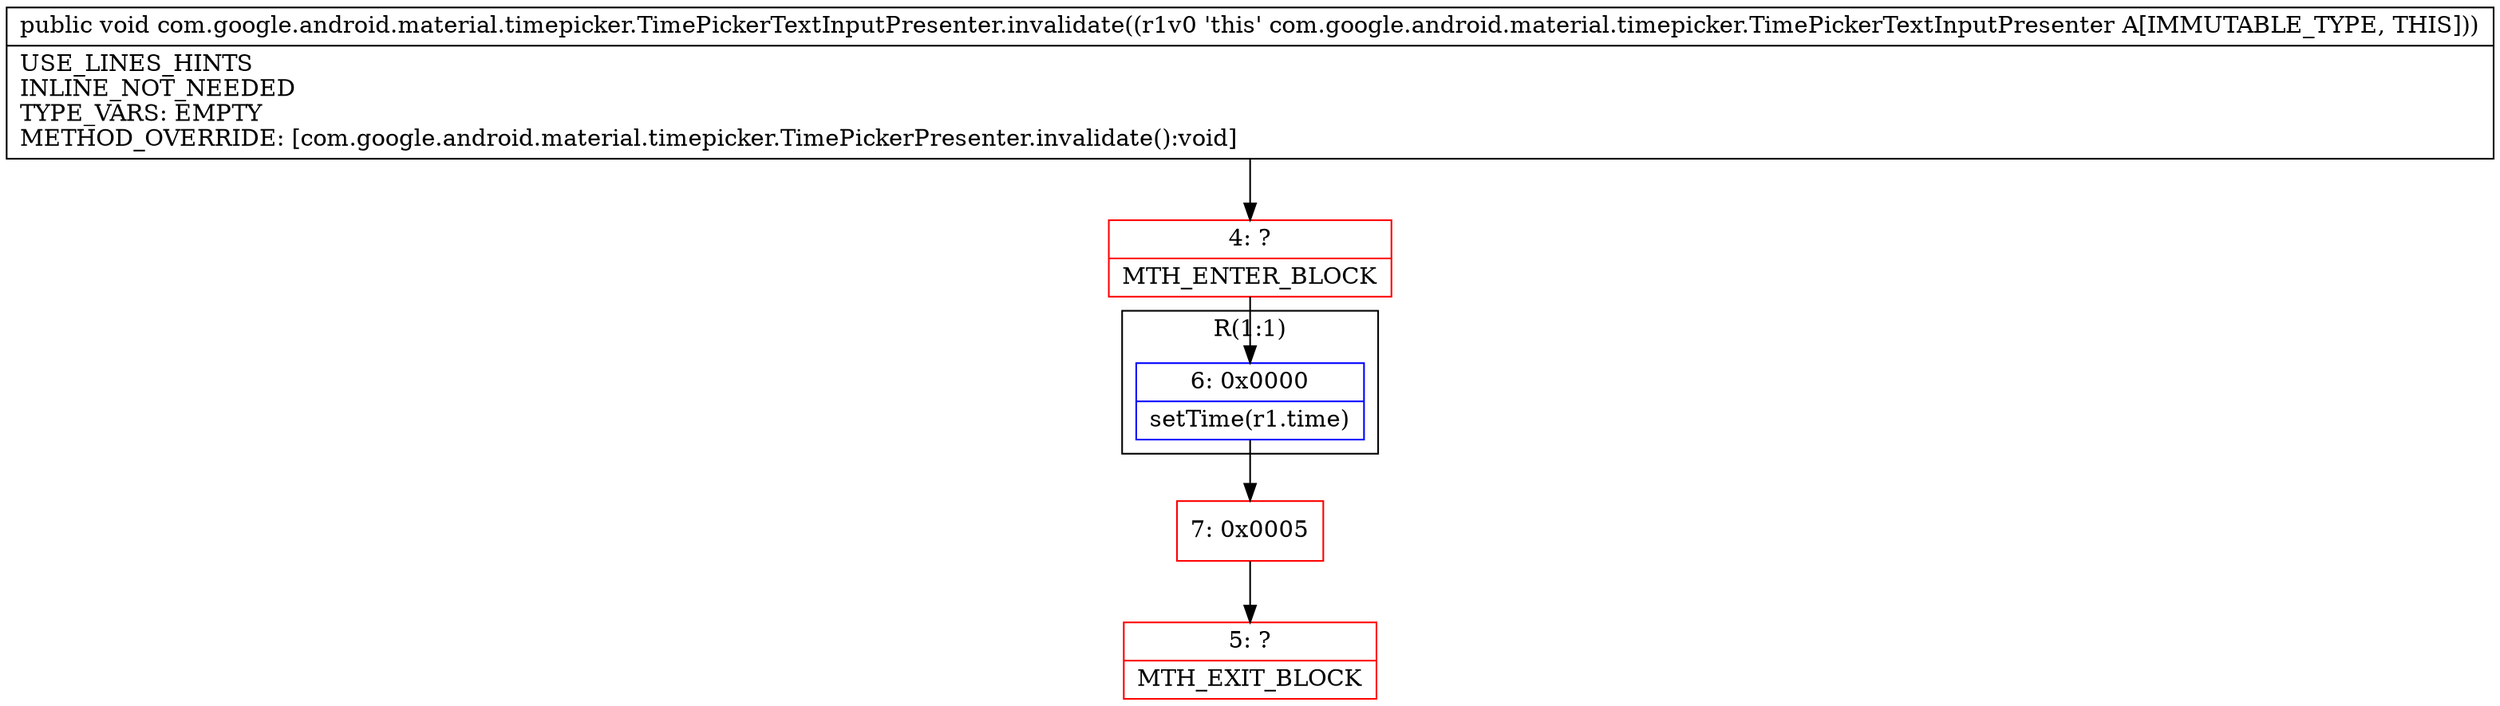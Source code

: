 digraph "CFG forcom.google.android.material.timepicker.TimePickerTextInputPresenter.invalidate()V" {
subgraph cluster_Region_1875684009 {
label = "R(1:1)";
node [shape=record,color=blue];
Node_6 [shape=record,label="{6\:\ 0x0000|setTime(r1.time)\l}"];
}
Node_4 [shape=record,color=red,label="{4\:\ ?|MTH_ENTER_BLOCK\l}"];
Node_7 [shape=record,color=red,label="{7\:\ 0x0005}"];
Node_5 [shape=record,color=red,label="{5\:\ ?|MTH_EXIT_BLOCK\l}"];
MethodNode[shape=record,label="{public void com.google.android.material.timepicker.TimePickerTextInputPresenter.invalidate((r1v0 'this' com.google.android.material.timepicker.TimePickerTextInputPresenter A[IMMUTABLE_TYPE, THIS]))  | USE_LINES_HINTS\lINLINE_NOT_NEEDED\lTYPE_VARS: EMPTY\lMETHOD_OVERRIDE: [com.google.android.material.timepicker.TimePickerPresenter.invalidate():void]\l}"];
MethodNode -> Node_4;Node_6 -> Node_7;
Node_4 -> Node_6;
Node_7 -> Node_5;
}

